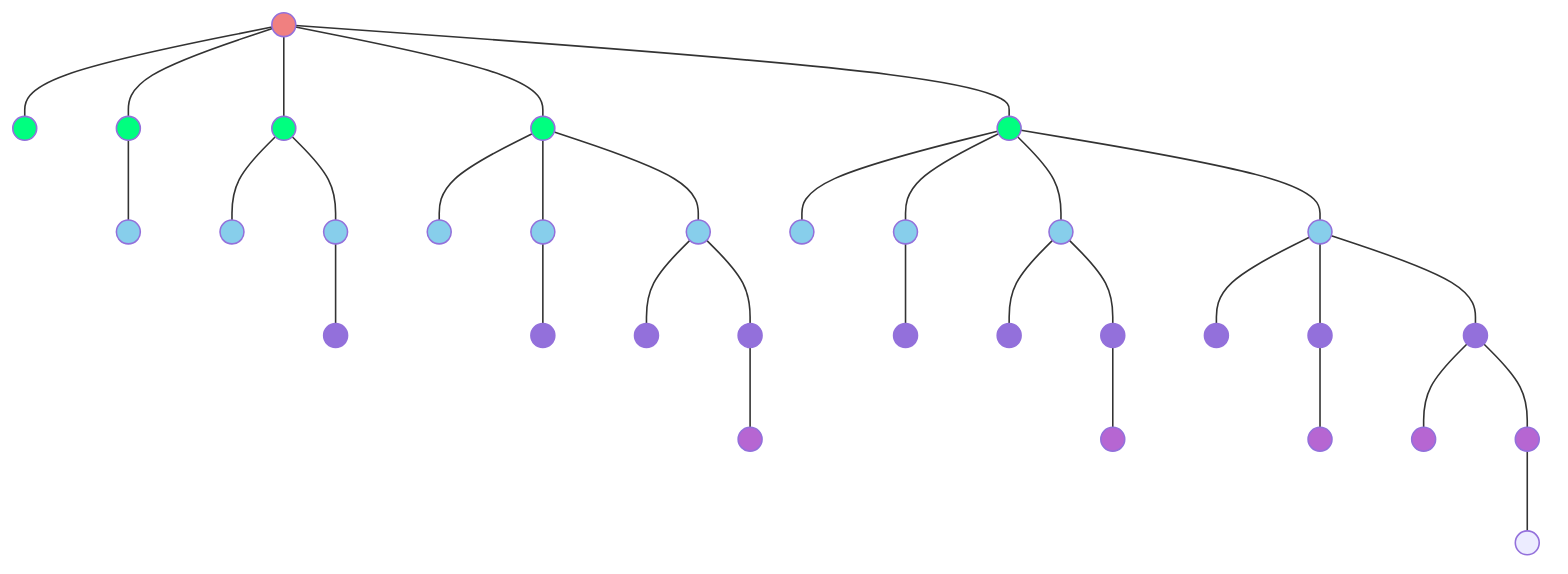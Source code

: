 graph TD
    A(( ))

    A --- B(( ))
    A --- C(( ))
    A --- D(( ))
    A --- E(( ))
    A --- F(( ))

    C --- G(( ))
    D --- H(( ))
    D --- J(( ))
    E --- I(( ))
    E --- K(( ))
    E --- L(( ))
    F --- M(( ))
    F --- N(( ))
    F --- O(( ))
    F --- P(( ))

    J --- Q(( ))
    K --- R(( ))
    L --- S(( ))
    L --- T(( ))
    N --- U(( ))
    O --- V(( ))
    O --- W(( ))
    P --- X(( ))
    P --- Y(( ))
    P --- Z(( ))

    T --- a(( ))
    W --- b(( ))
    Y --- c(( ))
    Z --- d(( ))
    Z --- e(( ))

    e --- f(( ))

    classDef zero  fill:LightCoral
    classDef one   fill:SpringGreen
    classDef two   fill:SkyBlue
    classDef three fill:MediumPurple
    classDef four  fill:#b666d2

    class A zero
    class B,C,D,E,F one
    class G,H,J,I,K,L,M,N,O,P two
    class Q,R,S,T,U,V,W,X,Y,Z three
    class a,b,c,d,e four